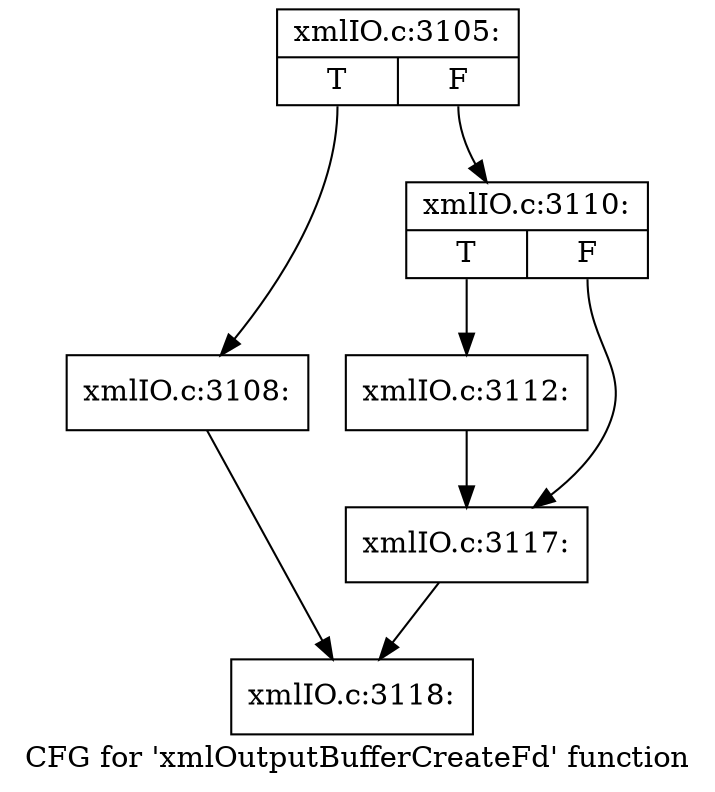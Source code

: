 digraph "CFG for 'xmlOutputBufferCreateFd' function" {
	label="CFG for 'xmlOutputBufferCreateFd' function";

	Node0x52dead0 [shape=record,label="{xmlIO.c:3105:|{<s0>T|<s1>F}}"];
	Node0x52dead0:s0 -> Node0x52dea30;
	Node0x52dead0:s1 -> Node0x52dea80;
	Node0x52dea30 [shape=record,label="{xmlIO.c:3108:}"];
	Node0x52dea30 -> Node0x52e0aa0;
	Node0x52dea80 [shape=record,label="{xmlIO.c:3110:|{<s0>T|<s1>F}}"];
	Node0x52dea80:s0 -> Node0x52e46c0;
	Node0x52dea80:s1 -> Node0x52e4710;
	Node0x52e46c0 [shape=record,label="{xmlIO.c:3112:}"];
	Node0x52e46c0 -> Node0x52e4710;
	Node0x52e4710 [shape=record,label="{xmlIO.c:3117:}"];
	Node0x52e4710 -> Node0x52e0aa0;
	Node0x52e0aa0 [shape=record,label="{xmlIO.c:3118:}"];
}

